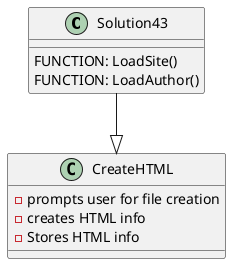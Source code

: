 @startuml
'https://plantuml.com/class-diagram

class Solution43 {
FUNCTION: LoadSite()
FUNCTION: LoadAuthor()
}

class CreateHTML{
-prompts user for file creation
- creates HTML info
- Stores HTML info
}

Solution43 --|> CreateHTML

@enduml
